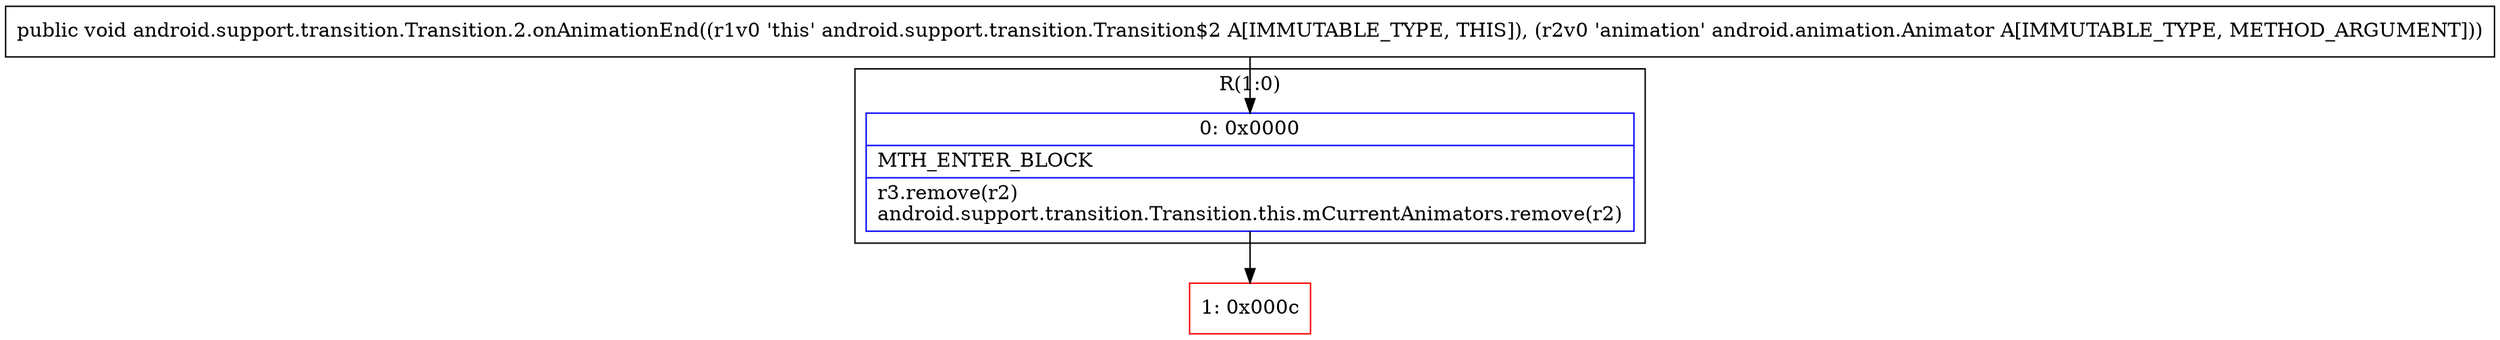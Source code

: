 digraph "CFG forandroid.support.transition.Transition.2.onAnimationEnd(Landroid\/animation\/Animator;)V" {
subgraph cluster_Region_1638822275 {
label = "R(1:0)";
node [shape=record,color=blue];
Node_0 [shape=record,label="{0\:\ 0x0000|MTH_ENTER_BLOCK\l|r3.remove(r2)\landroid.support.transition.Transition.this.mCurrentAnimators.remove(r2)\l}"];
}
Node_1 [shape=record,color=red,label="{1\:\ 0x000c}"];
MethodNode[shape=record,label="{public void android.support.transition.Transition.2.onAnimationEnd((r1v0 'this' android.support.transition.Transition$2 A[IMMUTABLE_TYPE, THIS]), (r2v0 'animation' android.animation.Animator A[IMMUTABLE_TYPE, METHOD_ARGUMENT])) }"];
MethodNode -> Node_0;
Node_0 -> Node_1;
}

